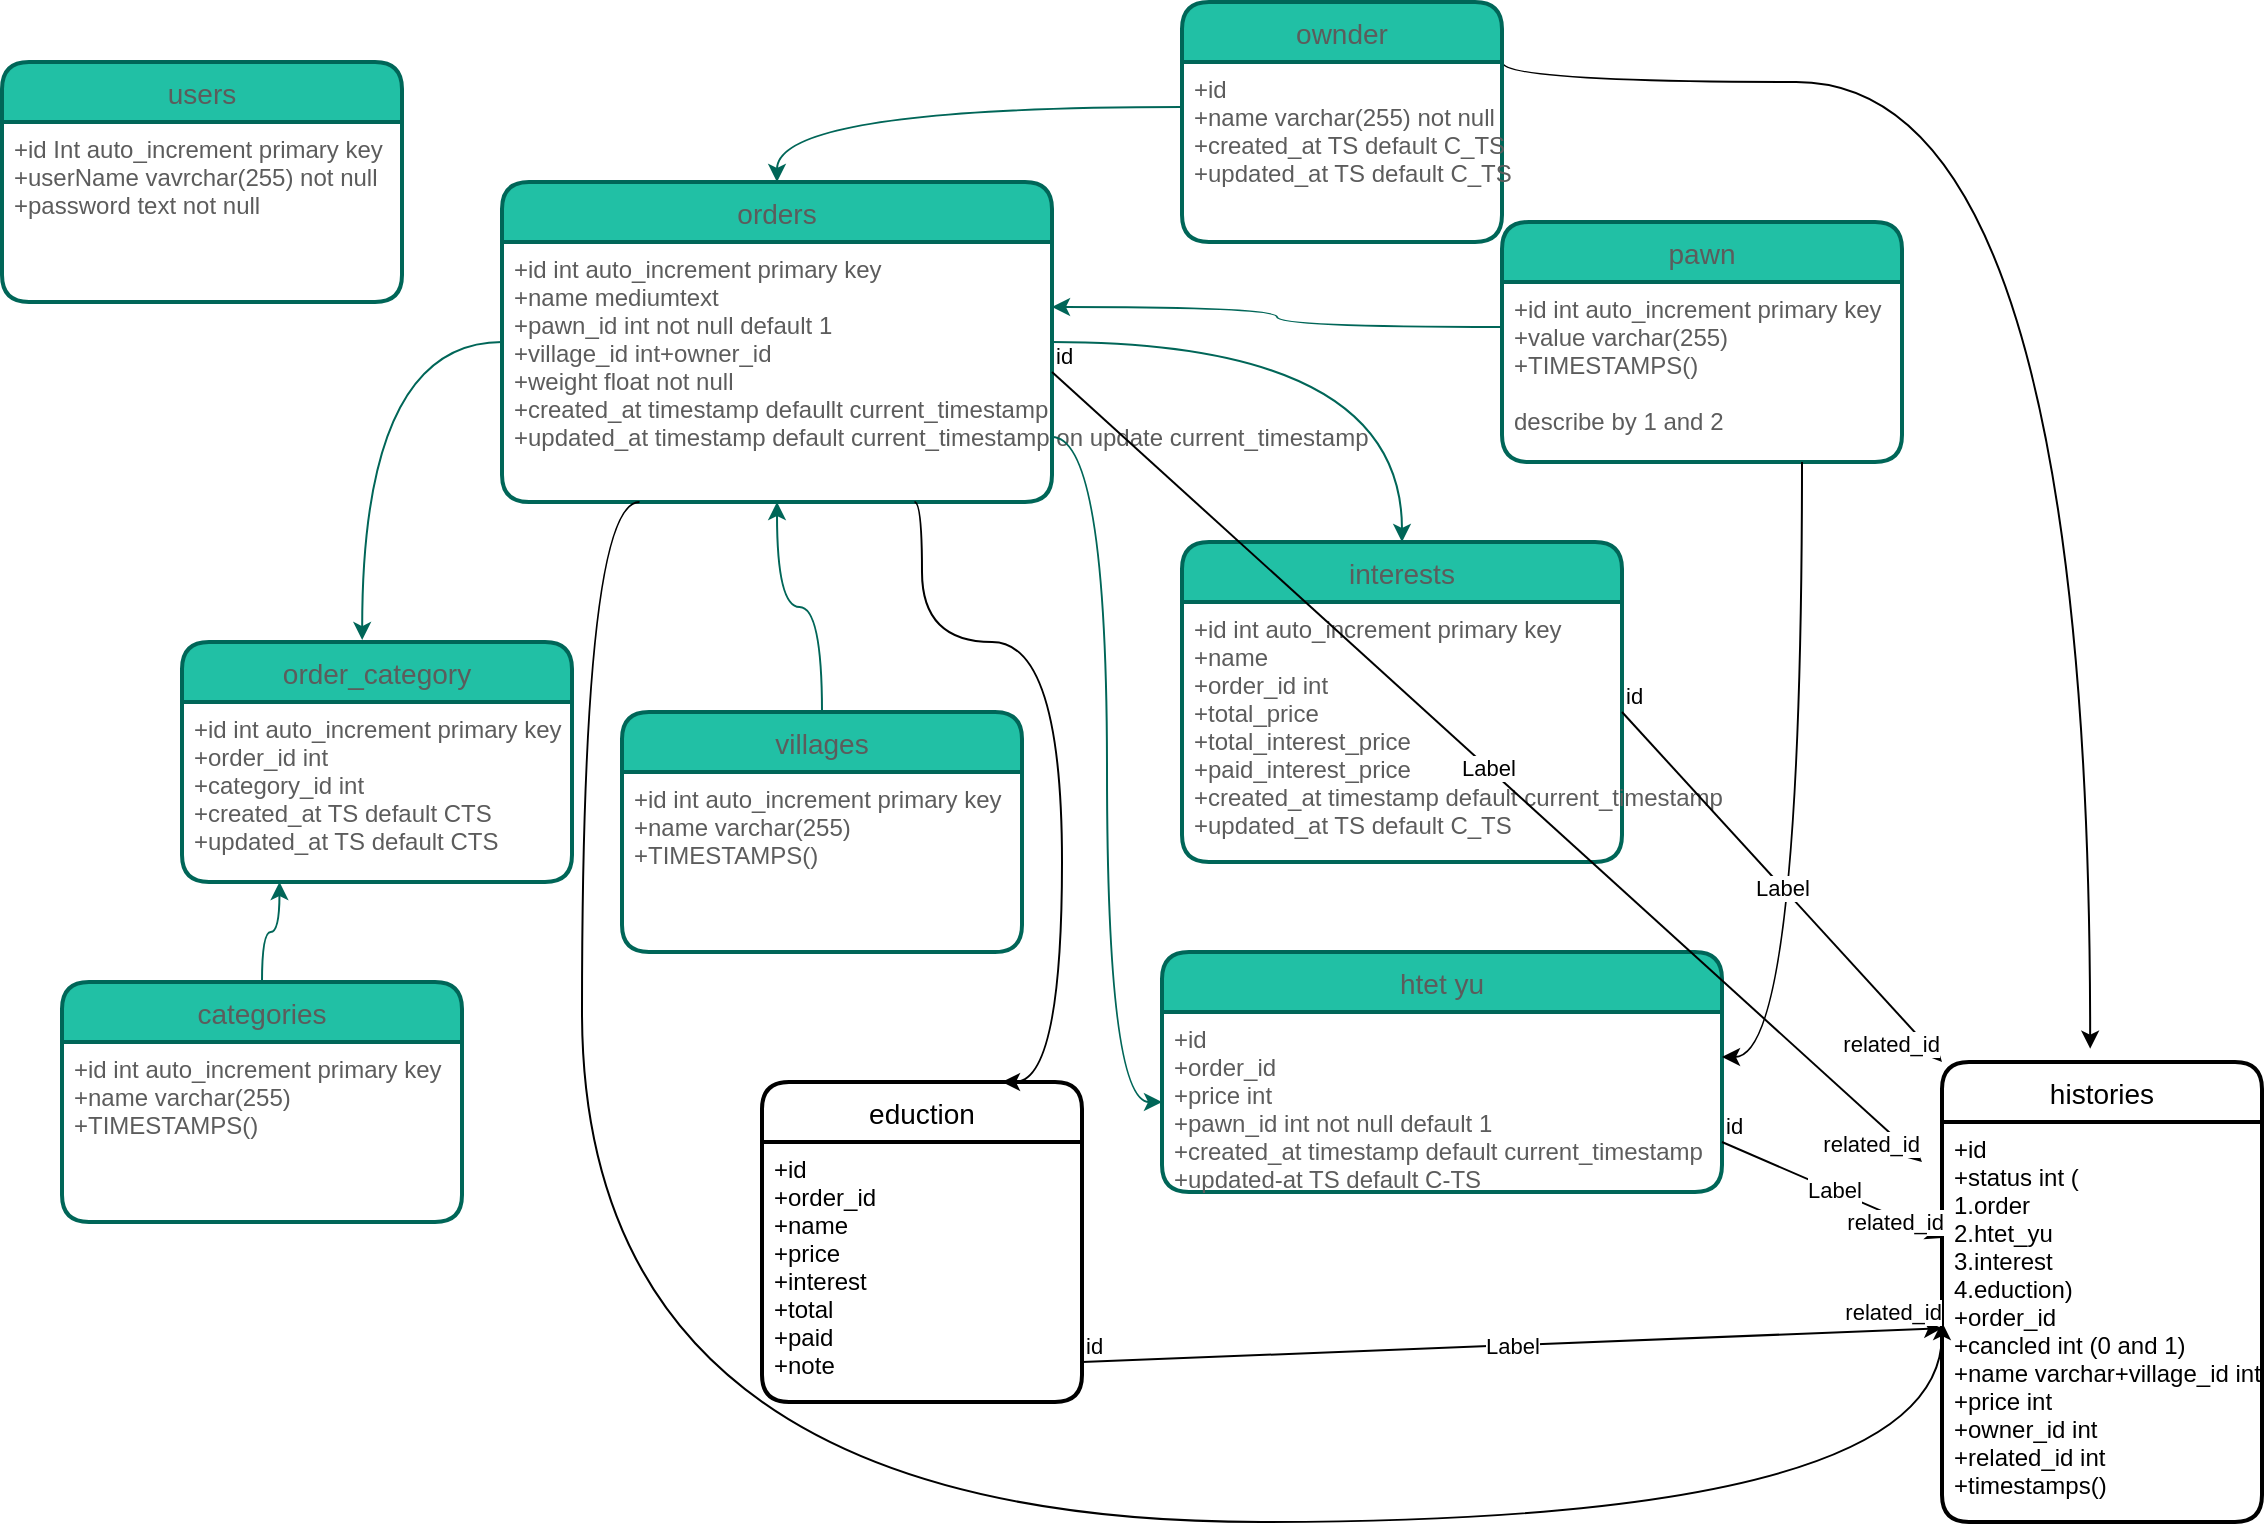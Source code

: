 <mxfile version="20.0.1" type="github">
  <diagram id="MfdhKl_LMUNg4a0uSqgR" name="Page-1">
    <mxGraphModel dx="1590" dy="793" grid="1" gridSize="10" guides="1" tooltips="1" connect="1" arrows="1" fold="1" page="1" pageScale="1" pageWidth="1100" pageHeight="850" math="0" shadow="0">
      <root>
        <mxCell id="0" />
        <mxCell id="1" parent="0" />
        <mxCell id="osRg2jaf1iDrFzfn_eNz-1" value="users" style="swimlane;childLayout=stackLayout;horizontal=1;startSize=30;horizontalStack=0;rounded=1;fontSize=14;fontStyle=0;strokeWidth=2;resizeParent=0;resizeLast=1;shadow=0;dashed=0;align=center;fillColor=#21C0A5;strokeColor=#006658;fontColor=#5C5C5C;" parent="1" vertex="1">
          <mxGeometry x="40" y="40" width="200" height="120" as="geometry" />
        </mxCell>
        <mxCell id="osRg2jaf1iDrFzfn_eNz-2" value="+id Int auto_increment primary key&#xa;+userName vavrchar(255) not null&#xa;+password text not null" style="align=left;strokeColor=none;fillColor=none;spacingLeft=4;fontSize=12;verticalAlign=top;resizable=0;rotatable=0;part=1;fontColor=#5C5C5C;rounded=1;" parent="osRg2jaf1iDrFzfn_eNz-1" vertex="1">
          <mxGeometry y="30" width="200" height="90" as="geometry" />
        </mxCell>
        <mxCell id="T3vM8OxbV8jhyGD27cbX-44" value="" style="edgeStyle=orthogonalEdgeStyle;rounded=1;orthogonalLoop=1;jettySize=auto;html=1;strokeColor=#006658;fontColor=#5C5C5C;curved=1;" parent="1" source="osRg2jaf1iDrFzfn_eNz-3" target="osRg2jaf1iDrFzfn_eNz-6" edge="1">
          <mxGeometry relative="1" as="geometry" />
        </mxCell>
        <mxCell id="osRg2jaf1iDrFzfn_eNz-3" value="villages" style="swimlane;childLayout=stackLayout;horizontal=1;startSize=30;horizontalStack=0;rounded=1;fontSize=14;fontStyle=0;strokeWidth=2;resizeParent=0;resizeLast=1;shadow=0;dashed=0;align=center;fillColor=#21C0A5;strokeColor=#006658;fontColor=#5C5C5C;" parent="1" vertex="1">
          <mxGeometry x="350" y="365" width="200" height="120" as="geometry" />
        </mxCell>
        <mxCell id="osRg2jaf1iDrFzfn_eNz-4" value="+id int auto_increment primary key&#xa;+name varchar(255)&#xa;+TIMESTAMPS()" style="align=left;strokeColor=none;fillColor=none;spacingLeft=4;fontSize=12;verticalAlign=top;resizable=0;rotatable=0;part=1;fontColor=#5C5C5C;rounded=1;" parent="osRg2jaf1iDrFzfn_eNz-3" vertex="1">
          <mxGeometry y="30" width="200" height="90" as="geometry" />
        </mxCell>
        <mxCell id="osRg2jaf1iDrFzfn_eNz-17" style="edgeStyle=orthogonalEdgeStyle;rounded=1;orthogonalLoop=1;jettySize=auto;html=1;exitX=1;exitY=0.5;exitDx=0;exitDy=0;entryX=0.5;entryY=0;entryDx=0;entryDy=0;strokeColor=#006658;fontColor=#5C5C5C;curved=1;" parent="1" source="osRg2jaf1iDrFzfn_eNz-5" target="osRg2jaf1iDrFzfn_eNz-15" edge="1">
          <mxGeometry relative="1" as="geometry" />
        </mxCell>
        <mxCell id="osRg2jaf1iDrFzfn_eNz-18" style="edgeStyle=orthogonalEdgeStyle;rounded=1;orthogonalLoop=1;jettySize=auto;html=1;exitX=0;exitY=0.5;exitDx=0;exitDy=0;entryX=0.462;entryY=-0.008;entryDx=0;entryDy=0;entryPerimeter=0;strokeColor=#006658;fontColor=#5C5C5C;curved=1;" parent="1" source="osRg2jaf1iDrFzfn_eNz-5" target="osRg2jaf1iDrFzfn_eNz-9" edge="1">
          <mxGeometry relative="1" as="geometry" />
        </mxCell>
        <mxCell id="osRg2jaf1iDrFzfn_eNz-5" value="orders" style="swimlane;childLayout=stackLayout;horizontal=1;startSize=30;horizontalStack=0;rounded=1;fontSize=14;fontStyle=0;strokeWidth=2;resizeParent=0;resizeLast=1;shadow=0;dashed=0;align=center;fillColor=#21C0A5;strokeColor=#006658;fontColor=#5C5C5C;" parent="1" vertex="1">
          <mxGeometry x="290" y="100" width="275" height="160" as="geometry" />
        </mxCell>
        <mxCell id="osRg2jaf1iDrFzfn_eNz-6" value="+id int auto_increment primary key&#xa;+name mediumtext&#xa;+pawn_id int not null default 1&#xa;+village_id int+owner_id&#xa;+weight float not null&#xa;+created_at timestamp defaullt current_timestamp&#xa;+updated_at timestamp default current_timestamp on update current_timestamp&#xa;" style="align=left;strokeColor=none;fillColor=none;spacingLeft=4;fontSize=12;verticalAlign=top;resizable=0;rotatable=0;part=1;fontColor=#5C5C5C;rounded=1;" parent="osRg2jaf1iDrFzfn_eNz-5" vertex="1">
          <mxGeometry y="30" width="275" height="130" as="geometry" />
        </mxCell>
        <mxCell id="osRg2jaf1iDrFzfn_eNz-11" style="edgeStyle=orthogonalEdgeStyle;rounded=1;orthogonalLoop=1;jettySize=auto;html=1;exitX=0.5;exitY=0;exitDx=0;exitDy=0;entryX=0.25;entryY=1;entryDx=0;entryDy=0;strokeColor=#006658;fontColor=#5C5C5C;curved=1;" parent="1" source="osRg2jaf1iDrFzfn_eNz-7" target="osRg2jaf1iDrFzfn_eNz-10" edge="1">
          <mxGeometry relative="1" as="geometry" />
        </mxCell>
        <mxCell id="osRg2jaf1iDrFzfn_eNz-7" value="categories" style="swimlane;childLayout=stackLayout;horizontal=1;startSize=30;horizontalStack=0;rounded=1;fontSize=14;fontStyle=0;strokeWidth=2;resizeParent=0;resizeLast=1;shadow=0;dashed=0;align=center;fillColor=#21C0A5;strokeColor=#006658;fontColor=#5C5C5C;" parent="1" vertex="1">
          <mxGeometry x="70" y="500" width="200" height="120" as="geometry" />
        </mxCell>
        <mxCell id="osRg2jaf1iDrFzfn_eNz-8" value="+id int auto_increment primary key&#xa;+name varchar(255)&#xa;+TIMESTAMPS()" style="align=left;strokeColor=none;fillColor=none;spacingLeft=4;fontSize=12;verticalAlign=top;resizable=0;rotatable=0;part=1;fontColor=#5C5C5C;rounded=1;" parent="osRg2jaf1iDrFzfn_eNz-7" vertex="1">
          <mxGeometry y="30" width="200" height="90" as="geometry" />
        </mxCell>
        <mxCell id="osRg2jaf1iDrFzfn_eNz-9" value="order_category" style="swimlane;childLayout=stackLayout;horizontal=1;startSize=30;horizontalStack=0;rounded=1;fontSize=14;fontStyle=0;strokeWidth=2;resizeParent=0;resizeLast=1;shadow=0;dashed=0;align=center;fillColor=#21C0A5;strokeColor=#006658;fontColor=#5C5C5C;" parent="1" vertex="1">
          <mxGeometry x="130" y="330" width="195" height="120" as="geometry" />
        </mxCell>
        <mxCell id="osRg2jaf1iDrFzfn_eNz-10" value="+id int auto_increment primary key&#xa;+order_id int&#xa;+category_id int&#xa;+created_at TS default CTS&#xa;+updated_at TS default CTS&#xa;" style="align=left;strokeColor=none;fillColor=none;spacingLeft=4;fontSize=12;verticalAlign=top;resizable=0;rotatable=0;part=1;fontColor=#5C5C5C;rounded=1;" parent="osRg2jaf1iDrFzfn_eNz-9" vertex="1">
          <mxGeometry y="30" width="195" height="90" as="geometry" />
        </mxCell>
        <mxCell id="osRg2jaf1iDrFzfn_eNz-15" value="interests" style="swimlane;childLayout=stackLayout;horizontal=1;startSize=30;horizontalStack=0;rounded=1;fontSize=14;fontStyle=0;strokeWidth=2;resizeParent=0;resizeLast=1;shadow=0;dashed=0;align=center;fillColor=#21C0A5;strokeColor=#006658;fontColor=#5C5C5C;" parent="1" vertex="1">
          <mxGeometry x="630" y="280" width="220" height="160" as="geometry" />
        </mxCell>
        <mxCell id="osRg2jaf1iDrFzfn_eNz-16" value="+id int auto_increment primary key&#xa;+name&#xa;+order_id int&#xa;+total_price&#xa;+total_interest_price&#xa;+paid_interest_price&#xa;+created_at timestamp default current_timestamp&#xa;+updated_at TS default C_TS&#xa;" style="align=left;strokeColor=none;fillColor=none;spacingLeft=4;fontSize=12;verticalAlign=top;resizable=0;rotatable=0;part=1;fontColor=#5C5C5C;rounded=1;" parent="osRg2jaf1iDrFzfn_eNz-15" vertex="1">
          <mxGeometry y="30" width="220" height="130" as="geometry" />
        </mxCell>
        <mxCell id="osRg2jaf1iDrFzfn_eNz-19" value="pawn" style="swimlane;childLayout=stackLayout;horizontal=1;startSize=30;horizontalStack=0;rounded=1;fontSize=14;fontStyle=0;strokeWidth=2;resizeParent=0;resizeLast=1;shadow=0;dashed=0;align=center;fillColor=#21C0A5;strokeColor=#006658;fontColor=#5C5C5C;" parent="1" vertex="1">
          <mxGeometry x="790" y="120" width="200" height="120" as="geometry" />
        </mxCell>
        <mxCell id="osRg2jaf1iDrFzfn_eNz-20" value="+id int auto_increment primary key&#xa;+value varchar(255)&#xa;+TIMESTAMPS()&#xa;&#xa;describe by 1 and 2&#xa;" style="align=left;strokeColor=none;fillColor=none;spacingLeft=4;fontSize=12;verticalAlign=top;resizable=0;rotatable=0;part=1;fontColor=#5C5C5C;rounded=1;" parent="osRg2jaf1iDrFzfn_eNz-19" vertex="1">
          <mxGeometry y="30" width="200" height="90" as="geometry" />
        </mxCell>
        <mxCell id="osRg2jaf1iDrFzfn_eNz-21" style="edgeStyle=orthogonalEdgeStyle;rounded=1;orthogonalLoop=1;jettySize=auto;html=1;exitX=0;exitY=0.25;exitDx=0;exitDy=0;entryX=1;entryY=0.25;entryDx=0;entryDy=0;strokeColor=#006658;fontColor=#5C5C5C;curved=1;" parent="1" source="osRg2jaf1iDrFzfn_eNz-20" target="osRg2jaf1iDrFzfn_eNz-6" edge="1">
          <mxGeometry relative="1" as="geometry" />
        </mxCell>
        <mxCell id="G7bLfVNvPNj9F3jnjZSQ-4" style="edgeStyle=orthogonalEdgeStyle;rounded=0;orthogonalLoop=1;jettySize=auto;html=1;exitX=1;exitY=0.25;exitDx=0;exitDy=0;entryX=0.463;entryY=-0.029;entryDx=0;entryDy=0;entryPerimeter=0;curved=1;" edge="1" parent="1" source="pcK_NEzoXjmTgcR-0PpX-1" target="G7bLfVNvPNj9F3jnjZSQ-2">
          <mxGeometry relative="1" as="geometry">
            <Array as="points">
              <mxPoint x="790" y="50" />
              <mxPoint x="1084" y="50" />
            </Array>
          </mxGeometry>
        </mxCell>
        <mxCell id="pcK_NEzoXjmTgcR-0PpX-1" value="ownder" style="swimlane;childLayout=stackLayout;horizontal=1;startSize=30;horizontalStack=0;rounded=1;fontSize=14;fontStyle=0;strokeWidth=2;resizeParent=0;resizeLast=1;shadow=0;dashed=0;align=center;fillColor=#21C0A5;strokeColor=#006658;fontColor=#5C5C5C;" parent="1" vertex="1">
          <mxGeometry x="630" y="10" width="160" height="120" as="geometry" />
        </mxCell>
        <mxCell id="pcK_NEzoXjmTgcR-0PpX-2" value="+id &#xa;+name varchar(255) not null&#xa;+created_at TS default C_TS&#xa;+updated_at TS default C_TS&#xa;&#xa;" style="align=left;strokeColor=none;fillColor=none;spacingLeft=4;fontSize=12;verticalAlign=top;resizable=0;rotatable=0;part=1;fontColor=#5C5C5C;rounded=1;" parent="pcK_NEzoXjmTgcR-0PpX-1" vertex="1">
          <mxGeometry y="30" width="160" height="90" as="geometry" />
        </mxCell>
        <mxCell id="pcK_NEzoXjmTgcR-0PpX-3" style="edgeStyle=orthogonalEdgeStyle;rounded=1;orthogonalLoop=1;jettySize=auto;html=1;exitX=0;exitY=0.25;exitDx=0;exitDy=0;entryX=0.5;entryY=0;entryDx=0;entryDy=0;strokeColor=#006658;fontColor=#5C5C5C;curved=1;" parent="1" source="pcK_NEzoXjmTgcR-0PpX-2" target="osRg2jaf1iDrFzfn_eNz-5" edge="1">
          <mxGeometry relative="1" as="geometry" />
        </mxCell>
        <mxCell id="T3vM8OxbV8jhyGD27cbX-38" value="htet yu" style="swimlane;childLayout=stackLayout;horizontal=1;startSize=30;horizontalStack=0;rounded=1;fontSize=14;fontStyle=0;strokeWidth=2;resizeParent=0;resizeLast=1;shadow=0;dashed=0;align=center;fillColor=#21C0A5;strokeColor=#006658;fontColor=#5C5C5C;" parent="1" vertex="1">
          <mxGeometry x="620" y="485" width="280" height="120" as="geometry" />
        </mxCell>
        <mxCell id="T3vM8OxbV8jhyGD27cbX-39" value="+id&#xa;+order_id&#xa;+price int&#xa;+pawn_id int not null default 1&#xa;+created_at timestamp default current_timestamp&#xa;+updated-at TS default C-TS&#xa;" style="align=left;strokeColor=none;fillColor=none;spacingLeft=4;fontSize=12;verticalAlign=top;resizable=0;rotatable=0;part=1;fontColor=#5C5C5C;rounded=1;" parent="T3vM8OxbV8jhyGD27cbX-38" vertex="1">
          <mxGeometry y="30" width="280" height="90" as="geometry" />
        </mxCell>
        <mxCell id="T3vM8OxbV8jhyGD27cbX-48" style="edgeStyle=orthogonalEdgeStyle;rounded=1;orthogonalLoop=1;jettySize=auto;html=1;exitX=1;exitY=0.75;exitDx=0;exitDy=0;entryX=0;entryY=0.5;entryDx=0;entryDy=0;strokeColor=#006658;fontColor=#5C5C5C;curved=1;" parent="1" source="osRg2jaf1iDrFzfn_eNz-6" target="T3vM8OxbV8jhyGD27cbX-39" edge="1">
          <mxGeometry relative="1" as="geometry" />
        </mxCell>
        <mxCell id="MAgulDjc8ciu4FX-6tS5-2" style="edgeStyle=orthogonalEdgeStyle;rounded=0;orthogonalLoop=1;jettySize=auto;html=1;exitX=0.75;exitY=1;exitDx=0;exitDy=0;entryX=1;entryY=0.25;entryDx=0;entryDy=0;curved=1;" parent="1" source="osRg2jaf1iDrFzfn_eNz-20" target="T3vM8OxbV8jhyGD27cbX-39" edge="1">
          <mxGeometry relative="1" as="geometry" />
        </mxCell>
        <mxCell id="fUi-W8B70ueHGVD3MVCC-1" value="eduction" style="swimlane;childLayout=stackLayout;horizontal=1;startSize=30;horizontalStack=0;rounded=1;fontSize=14;fontStyle=0;strokeWidth=2;resizeParent=0;resizeLast=1;shadow=0;dashed=0;align=center;" parent="1" vertex="1">
          <mxGeometry x="420" y="550" width="160" height="160" as="geometry" />
        </mxCell>
        <mxCell id="fUi-W8B70ueHGVD3MVCC-2" value="+id&#xa;+order_id&#xa;+name&#xa;+price&#xa;+interest&#xa;+total&#xa;+paid&#xa;+note&#xa;" style="align=left;strokeColor=none;fillColor=none;spacingLeft=4;fontSize=12;verticalAlign=top;resizable=0;rotatable=0;part=1;" parent="fUi-W8B70ueHGVD3MVCC-1" vertex="1">
          <mxGeometry y="30" width="160" height="130" as="geometry" />
        </mxCell>
        <mxCell id="fUi-W8B70ueHGVD3MVCC-3" style="edgeStyle=orthogonalEdgeStyle;rounded=0;orthogonalLoop=1;jettySize=auto;html=1;exitX=0.75;exitY=1;exitDx=0;exitDy=0;entryX=0.75;entryY=0;entryDx=0;entryDy=0;curved=1;" parent="1" source="osRg2jaf1iDrFzfn_eNz-6" target="fUi-W8B70ueHGVD3MVCC-1" edge="1">
          <mxGeometry relative="1" as="geometry">
            <Array as="points">
              <mxPoint x="500" y="260" />
              <mxPoint x="500" y="330" />
              <mxPoint x="570" y="330" />
              <mxPoint x="570" y="550" />
            </Array>
          </mxGeometry>
        </mxCell>
        <mxCell id="G7bLfVNvPNj9F3jnjZSQ-2" value="histories" style="swimlane;childLayout=stackLayout;horizontal=1;startSize=30;horizontalStack=0;rounded=1;fontSize=14;fontStyle=0;strokeWidth=2;resizeParent=0;resizeLast=1;shadow=0;dashed=0;align=center;" vertex="1" parent="1">
          <mxGeometry x="1010" y="540" width="160" height="230" as="geometry" />
        </mxCell>
        <mxCell id="G7bLfVNvPNj9F3jnjZSQ-3" value="+id&#xa;+status int (&#xa;1.order&#xa;2.htet_yu&#xa;3.interest&#xa;4.eduction)&#xa;+order_id&#xa;+cancled int (0 and 1)&#xa;+name varchar+village_id int&#xa;+price int&#xa;+owner_id int&#xa;+related_id int&#xa;+timestamps()&#xa;" style="align=left;strokeColor=none;fillColor=none;spacingLeft=4;fontSize=12;verticalAlign=top;resizable=0;rotatable=0;part=1;" vertex="1" parent="G7bLfVNvPNj9F3jnjZSQ-2">
          <mxGeometry y="30" width="160" height="200" as="geometry" />
        </mxCell>
        <mxCell id="G7bLfVNvPNj9F3jnjZSQ-5" style="edgeStyle=orthogonalEdgeStyle;curved=1;rounded=0;orthogonalLoop=1;jettySize=auto;html=1;exitX=0.25;exitY=1;exitDx=0;exitDy=0;entryX=0;entryY=0.5;entryDx=0;entryDy=0;" edge="1" parent="1" source="osRg2jaf1iDrFzfn_eNz-6" target="G7bLfVNvPNj9F3jnjZSQ-3">
          <mxGeometry relative="1" as="geometry">
            <mxPoint x="780" y="640" as="targetPoint" />
            <Array as="points">
              <mxPoint x="330" y="260" />
              <mxPoint x="330" y="770" />
              <mxPoint x="1010" y="770" />
            </Array>
          </mxGeometry>
        </mxCell>
        <mxCell id="G7bLfVNvPNj9F3jnjZSQ-10" value="" style="endArrow=classic;html=1;rounded=0;curved=1;" edge="1" parent="1" target="G7bLfVNvPNj9F3jnjZSQ-3">
          <mxGeometry relative="1" as="geometry">
            <mxPoint x="580" y="690" as="sourcePoint" />
            <mxPoint x="740" y="690" as="targetPoint" />
          </mxGeometry>
        </mxCell>
        <mxCell id="G7bLfVNvPNj9F3jnjZSQ-11" value="Label" style="edgeLabel;resizable=0;html=1;align=center;verticalAlign=middle;" connectable="0" vertex="1" parent="G7bLfVNvPNj9F3jnjZSQ-10">
          <mxGeometry relative="1" as="geometry" />
        </mxCell>
        <mxCell id="G7bLfVNvPNj9F3jnjZSQ-12" value="id" style="edgeLabel;resizable=0;html=1;align=left;verticalAlign=bottom;" connectable="0" vertex="1" parent="G7bLfVNvPNj9F3jnjZSQ-10">
          <mxGeometry x="-1" relative="1" as="geometry" />
        </mxCell>
        <mxCell id="G7bLfVNvPNj9F3jnjZSQ-13" value="related_id" style="edgeLabel;resizable=0;html=1;align=right;verticalAlign=bottom;" connectable="0" vertex="1" parent="G7bLfVNvPNj9F3jnjZSQ-10">
          <mxGeometry x="1" relative="1" as="geometry" />
        </mxCell>
        <mxCell id="G7bLfVNvPNj9F3jnjZSQ-14" value="" style="endArrow=classic;html=1;rounded=0;curved=1;entryX=0.006;entryY=0.29;entryDx=0;entryDy=0;entryPerimeter=0;" edge="1" parent="1" target="G7bLfVNvPNj9F3jnjZSQ-3">
          <mxGeometry relative="1" as="geometry">
            <mxPoint x="900" y="580" as="sourcePoint" />
            <mxPoint x="1200" y="609.997" as="targetPoint" />
          </mxGeometry>
        </mxCell>
        <mxCell id="G7bLfVNvPNj9F3jnjZSQ-15" value="Label" style="edgeLabel;resizable=0;html=1;align=center;verticalAlign=middle;" connectable="0" vertex="1" parent="G7bLfVNvPNj9F3jnjZSQ-14">
          <mxGeometry relative="1" as="geometry" />
        </mxCell>
        <mxCell id="G7bLfVNvPNj9F3jnjZSQ-16" value="id" style="edgeLabel;resizable=0;html=1;align=left;verticalAlign=bottom;" connectable="0" vertex="1" parent="G7bLfVNvPNj9F3jnjZSQ-14">
          <mxGeometry x="-1" relative="1" as="geometry" />
        </mxCell>
        <mxCell id="G7bLfVNvPNj9F3jnjZSQ-17" value="related_id" style="edgeLabel;resizable=0;html=1;align=right;verticalAlign=bottom;" connectable="0" vertex="1" parent="G7bLfVNvPNj9F3jnjZSQ-14">
          <mxGeometry x="1" relative="1" as="geometry" />
        </mxCell>
        <mxCell id="G7bLfVNvPNj9F3jnjZSQ-18" value="" style="endArrow=classic;html=1;rounded=0;curved=1;entryX=0;entryY=0;entryDx=0;entryDy=0;" edge="1" parent="1" target="G7bLfVNvPNj9F3jnjZSQ-2">
          <mxGeometry relative="1" as="geometry">
            <mxPoint x="850" y="365" as="sourcePoint" />
            <mxPoint x="1280" y="348.137" as="targetPoint" />
          </mxGeometry>
        </mxCell>
        <mxCell id="G7bLfVNvPNj9F3jnjZSQ-19" value="Label" style="edgeLabel;resizable=0;html=1;align=center;verticalAlign=middle;" connectable="0" vertex="1" parent="G7bLfVNvPNj9F3jnjZSQ-18">
          <mxGeometry relative="1" as="geometry" />
        </mxCell>
        <mxCell id="G7bLfVNvPNj9F3jnjZSQ-20" value="id" style="edgeLabel;resizable=0;html=1;align=left;verticalAlign=bottom;" connectable="0" vertex="1" parent="G7bLfVNvPNj9F3jnjZSQ-18">
          <mxGeometry x="-1" relative="1" as="geometry" />
        </mxCell>
        <mxCell id="G7bLfVNvPNj9F3jnjZSQ-21" value="related_id" style="edgeLabel;resizable=0;html=1;align=right;verticalAlign=bottom;" connectable="0" vertex="1" parent="G7bLfVNvPNj9F3jnjZSQ-18">
          <mxGeometry x="1" relative="1" as="geometry" />
        </mxCell>
        <mxCell id="G7bLfVNvPNj9F3jnjZSQ-22" value="" style="endArrow=classic;html=1;rounded=0;curved=1;exitX=1;exitY=0.5;exitDx=0;exitDy=0;" edge="1" parent="1" source="osRg2jaf1iDrFzfn_eNz-6">
          <mxGeometry relative="1" as="geometry">
            <mxPoint x="880" y="456.86" as="sourcePoint" />
            <mxPoint x="1000" y="590" as="targetPoint" />
          </mxGeometry>
        </mxCell>
        <mxCell id="G7bLfVNvPNj9F3jnjZSQ-23" value="Label" style="edgeLabel;resizable=0;html=1;align=center;verticalAlign=middle;" connectable="0" vertex="1" parent="G7bLfVNvPNj9F3jnjZSQ-22">
          <mxGeometry relative="1" as="geometry" />
        </mxCell>
        <mxCell id="G7bLfVNvPNj9F3jnjZSQ-24" value="id" style="edgeLabel;resizable=0;html=1;align=left;verticalAlign=bottom;" connectable="0" vertex="1" parent="G7bLfVNvPNj9F3jnjZSQ-22">
          <mxGeometry x="-1" relative="1" as="geometry" />
        </mxCell>
        <mxCell id="G7bLfVNvPNj9F3jnjZSQ-25" value="related_id" style="edgeLabel;resizable=0;html=1;align=right;verticalAlign=bottom;" connectable="0" vertex="1" parent="G7bLfVNvPNj9F3jnjZSQ-22">
          <mxGeometry x="1" relative="1" as="geometry" />
        </mxCell>
      </root>
    </mxGraphModel>
  </diagram>
</mxfile>
